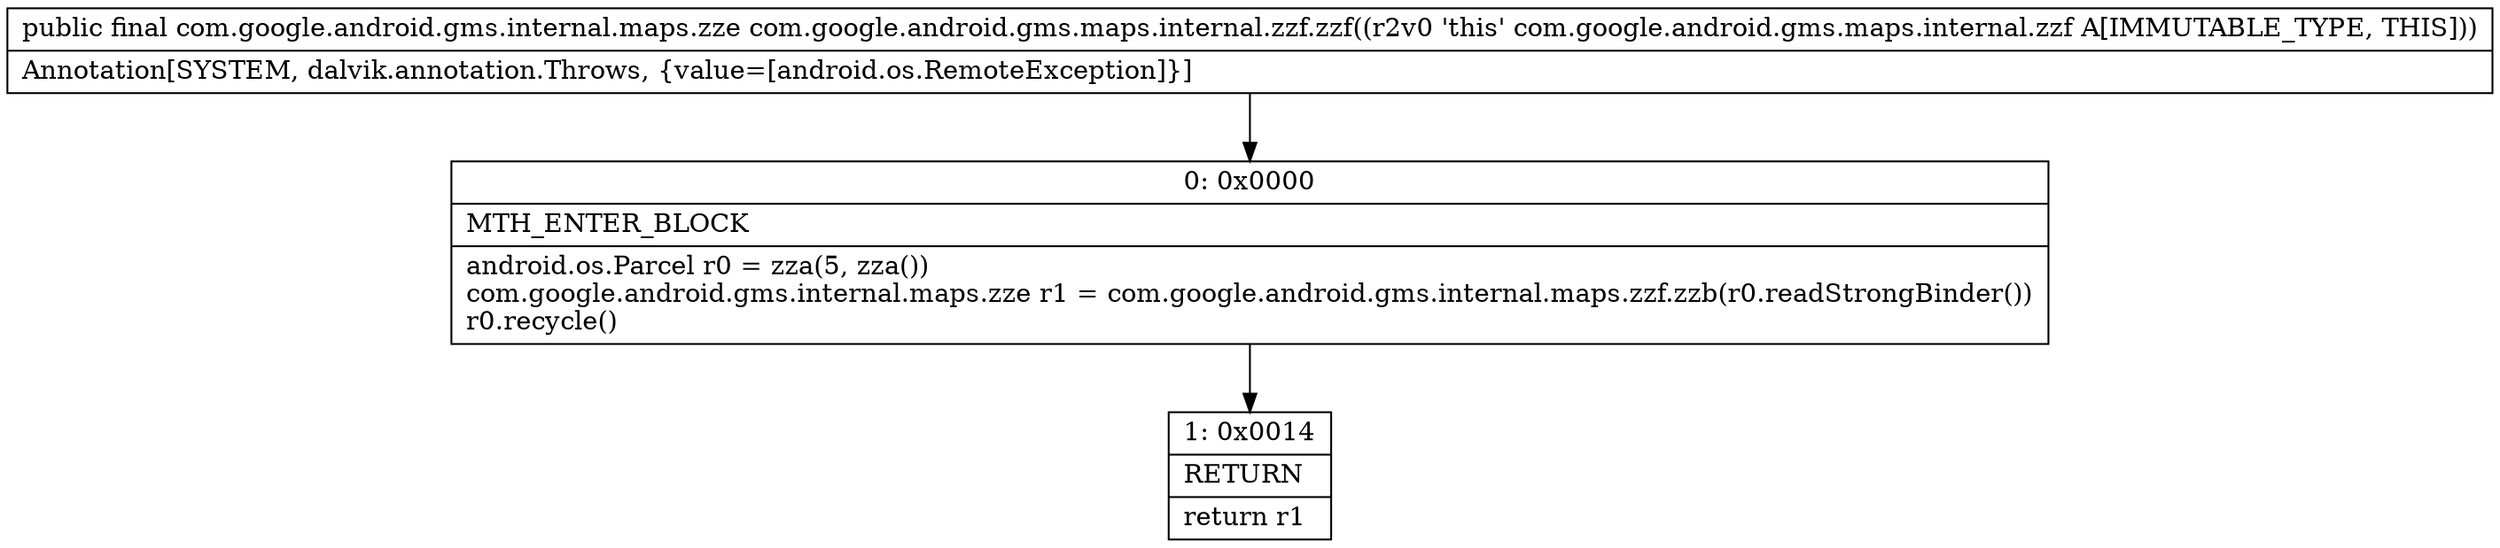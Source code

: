 digraph "CFG forcom.google.android.gms.maps.internal.zzf.zzf()Lcom\/google\/android\/gms\/internal\/maps\/zze;" {
Node_0 [shape=record,label="{0\:\ 0x0000|MTH_ENTER_BLOCK\l|android.os.Parcel r0 = zza(5, zza())\lcom.google.android.gms.internal.maps.zze r1 = com.google.android.gms.internal.maps.zzf.zzb(r0.readStrongBinder())\lr0.recycle()\l}"];
Node_1 [shape=record,label="{1\:\ 0x0014|RETURN\l|return r1\l}"];
MethodNode[shape=record,label="{public final com.google.android.gms.internal.maps.zze com.google.android.gms.maps.internal.zzf.zzf((r2v0 'this' com.google.android.gms.maps.internal.zzf A[IMMUTABLE_TYPE, THIS]))  | Annotation[SYSTEM, dalvik.annotation.Throws, \{value=[android.os.RemoteException]\}]\l}"];
MethodNode -> Node_0;
Node_0 -> Node_1;
}

